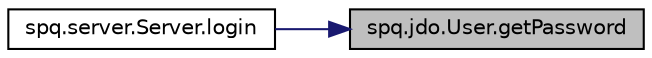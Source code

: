 digraph "spq.jdo.User.getPassword"
{
 // LATEX_PDF_SIZE
  edge [fontname="Helvetica",fontsize="10",labelfontname="Helvetica",labelfontsize="10"];
  node [fontname="Helvetica",fontsize="10",shape=record];
  rankdir="RL";
  Node1 [label="spq.jdo.User.getPassword",height=0.2,width=0.4,color="black", fillcolor="grey75", style="filled", fontcolor="black",tooltip=" "];
  Node1 -> Node2 [dir="back",color="midnightblue",fontsize="10",style="solid",fontname="Helvetica"];
  Node2 [label="spq.server.Server.login",height=0.2,width=0.4,color="black", fillcolor="white", style="filled",URL="$classspq_1_1server_1_1_server.html#a619f2b1c9586d0674308a0af78255860",tooltip=" "];
}
